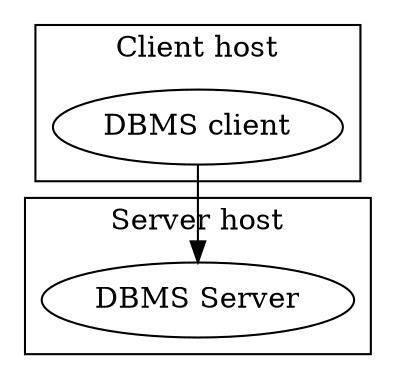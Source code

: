 digraph G {

	subgraph cluster_ServerHost {
		   label="Server host";
		   DBMSServer [ label="DBMS Server" ];
		   }

	subgraph cluster_ClientHost {
		   label="Client host";
		   DBMSClient [ label="DBMS client" ];
		   }

		   DBMSClient -> DBMSServer;

}